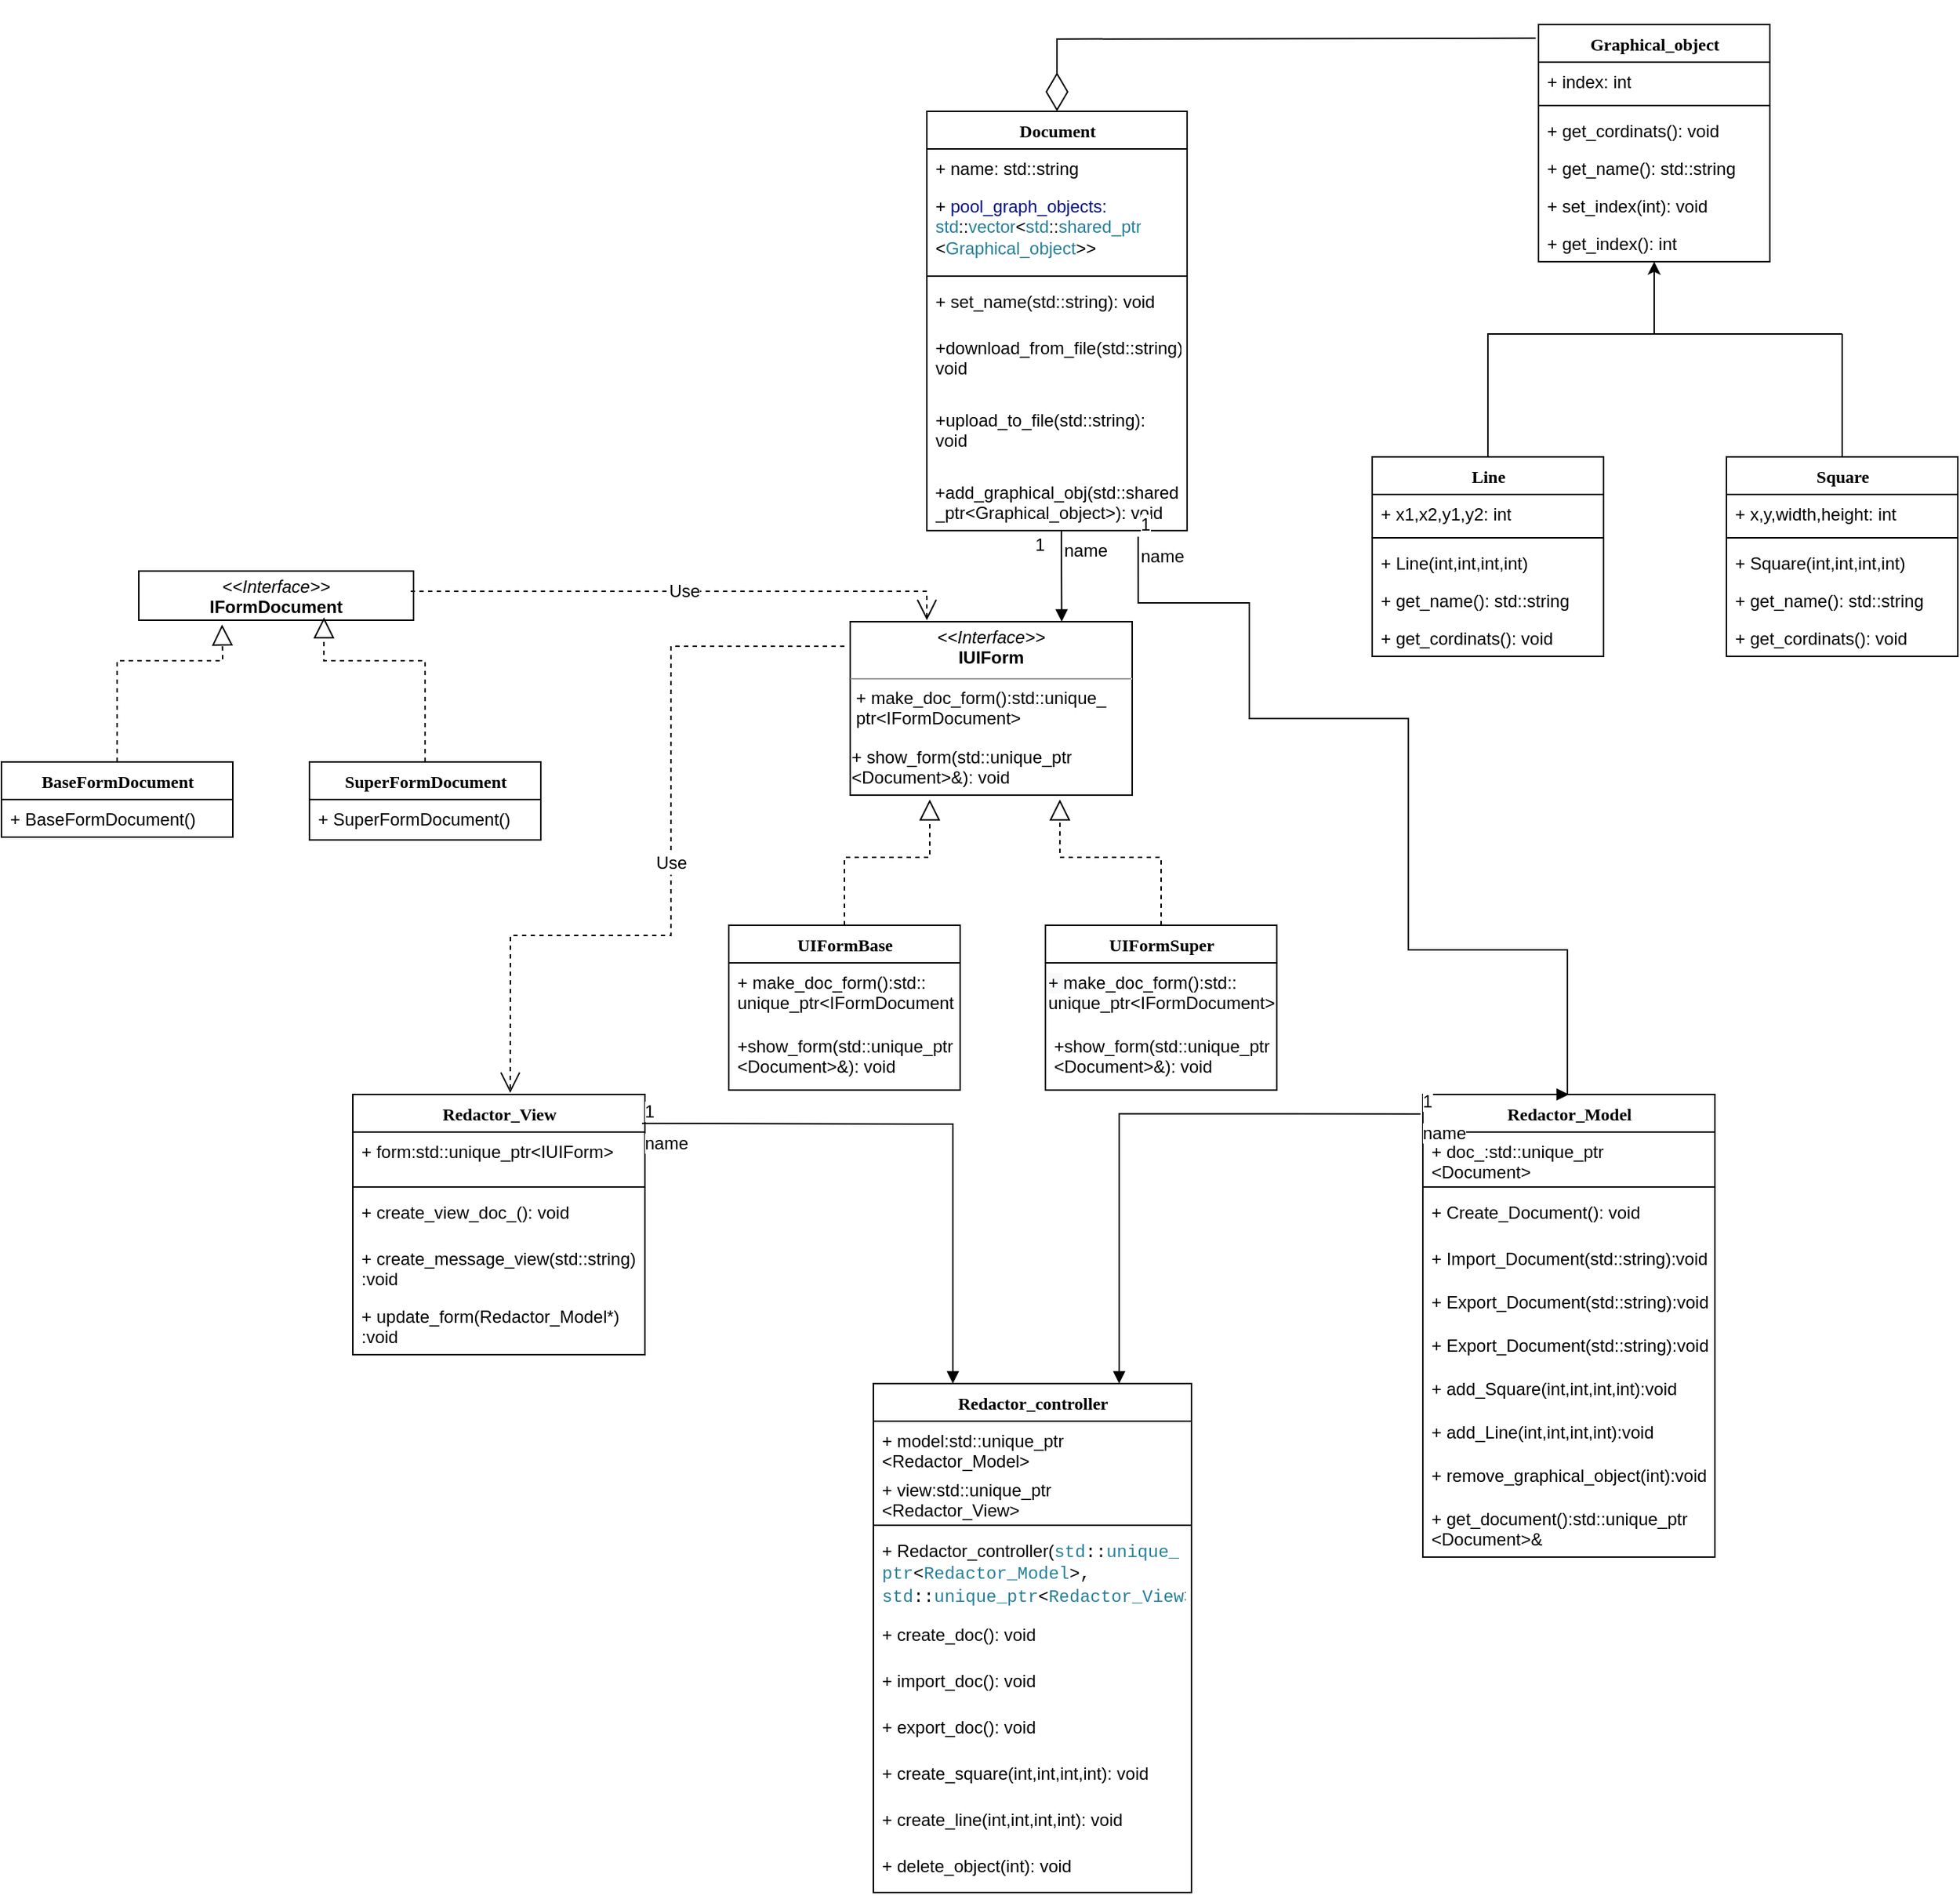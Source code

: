 <mxfile version="20.2.5" type="github">
  <diagram name="Page-1" id="6133507b-19e7-1e82-6fc7-422aa6c4b21f">
    <mxGraphModel dx="2932" dy="579" grid="1" gridSize="10" guides="1" tooltips="1" connect="1" arrows="1" fold="1" page="1" pageScale="1" pageWidth="1654" pageHeight="1169" background="none" math="0" shadow="0">
      <root>
        <mxCell id="0" />
        <mxCell id="1" parent="0" />
        <mxCell id="235556782a83e6d0-1" value="Redactor_Model" style="swimlane;html=1;fontStyle=1;align=center;verticalAlign=top;childLayout=stackLayout;horizontal=1;startSize=26;horizontalStack=0;resizeParent=1;resizeLast=0;collapsible=1;marginBottom=0;swimlaneFillColor=#ffffff;rounded=0;shadow=0;comic=0;labelBackgroundColor=none;strokeWidth=1;fillColor=none;fontFamily=Verdana;fontSize=12" parent="1" vertex="1">
          <mxGeometry x="700" y="800" width="202" height="320" as="geometry" />
        </mxCell>
        <mxCell id="235556782a83e6d0-2" value="+ doc_:std::unique_ptr&lt;br&gt;&amp;lt;Document&amp;gt;" style="text;html=1;strokeColor=none;fillColor=none;align=left;verticalAlign=top;spacingLeft=4;spacingRight=4;whiteSpace=wrap;overflow=hidden;rotatable=0;points=[[0,0.5],[1,0.5]];portConstraint=eastwest;" parent="235556782a83e6d0-1" vertex="1">
          <mxGeometry y="26" width="202" height="34" as="geometry" />
        </mxCell>
        <mxCell id="235556782a83e6d0-6" value="" style="line;html=1;strokeWidth=1;fillColor=none;align=left;verticalAlign=middle;spacingTop=-1;spacingLeft=3;spacingRight=3;rotatable=0;labelPosition=right;points=[];portConstraint=eastwest;" parent="235556782a83e6d0-1" vertex="1">
          <mxGeometry y="60" width="202" height="8" as="geometry" />
        </mxCell>
        <mxCell id="235556782a83e6d0-7" value="+ Create_Document(): void" style="text;html=1;strokeColor=none;fillColor=none;align=left;verticalAlign=top;spacingLeft=4;spacingRight=4;whiteSpace=wrap;overflow=hidden;rotatable=0;points=[[0,0.5],[1,0.5]];portConstraint=eastwest;" parent="235556782a83e6d0-1" vertex="1">
          <mxGeometry y="68" width="202" height="32" as="geometry" />
        </mxCell>
        <mxCell id="rOAqdSw1ULTU7pMdFA6g-19" value="+ Import_Document(std::string):void" style="text;html=1;strokeColor=none;fillColor=none;align=left;verticalAlign=top;spacingLeft=4;spacingRight=4;whiteSpace=wrap;overflow=hidden;rotatable=0;points=[[0,0.5],[1,0.5]];portConstraint=eastwest;" vertex="1" parent="235556782a83e6d0-1">
          <mxGeometry y="100" width="202" height="30" as="geometry" />
        </mxCell>
        <mxCell id="rOAqdSw1ULTU7pMdFA6g-20" value="+ Export_Document(std::string):void" style="text;html=1;strokeColor=none;fillColor=none;align=left;verticalAlign=top;spacingLeft=4;spacingRight=4;whiteSpace=wrap;overflow=hidden;rotatable=0;points=[[0,0.5],[1,0.5]];portConstraint=eastwest;" vertex="1" parent="235556782a83e6d0-1">
          <mxGeometry y="130" width="202" height="30" as="geometry" />
        </mxCell>
        <mxCell id="rOAqdSw1ULTU7pMdFA6g-21" value="+ Export_Document(std::string):void" style="text;html=1;strokeColor=none;fillColor=none;align=left;verticalAlign=top;spacingLeft=4;spacingRight=4;whiteSpace=wrap;overflow=hidden;rotatable=0;points=[[0,0.5],[1,0.5]];portConstraint=eastwest;" vertex="1" parent="235556782a83e6d0-1">
          <mxGeometry y="160" width="202" height="30" as="geometry" />
        </mxCell>
        <mxCell id="rOAqdSw1ULTU7pMdFA6g-22" value="+ add_Square(int,int,int,int):void" style="text;html=1;strokeColor=none;fillColor=none;align=left;verticalAlign=top;spacingLeft=4;spacingRight=4;whiteSpace=wrap;overflow=hidden;rotatable=0;points=[[0,0.5],[1,0.5]];portConstraint=eastwest;" vertex="1" parent="235556782a83e6d0-1">
          <mxGeometry y="190" width="202" height="30" as="geometry" />
        </mxCell>
        <mxCell id="rOAqdSw1ULTU7pMdFA6g-23" value="+ add_Line(int,int,int,int):void" style="text;html=1;strokeColor=none;fillColor=none;align=left;verticalAlign=top;spacingLeft=4;spacingRight=4;whiteSpace=wrap;overflow=hidden;rotatable=0;points=[[0,0.5],[1,0.5]];portConstraint=eastwest;" vertex="1" parent="235556782a83e6d0-1">
          <mxGeometry y="220" width="202" height="30" as="geometry" />
        </mxCell>
        <mxCell id="rOAqdSw1ULTU7pMdFA6g-24" value="+ remove_graphical_object(int):void" style="text;html=1;strokeColor=none;fillColor=none;align=left;verticalAlign=top;spacingLeft=4;spacingRight=4;whiteSpace=wrap;overflow=hidden;rotatable=0;points=[[0,0.5],[1,0.5]];portConstraint=eastwest;" vertex="1" parent="235556782a83e6d0-1">
          <mxGeometry y="250" width="202" height="30" as="geometry" />
        </mxCell>
        <mxCell id="rOAqdSw1ULTU7pMdFA6g-25" value="+ get_document():std::unique_ptr&lt;br&gt;&amp;lt;Document&amp;gt;&amp;amp;" style="text;html=1;strokeColor=none;fillColor=none;align=left;verticalAlign=top;spacingLeft=4;spacingRight=4;whiteSpace=wrap;overflow=hidden;rotatable=0;points=[[0,0.5],[1,0.5]];portConstraint=eastwest;" vertex="1" parent="235556782a83e6d0-1">
          <mxGeometry y="280" width="202" height="40" as="geometry" />
        </mxCell>
        <mxCell id="78961159f06e98e8-17" value="Document" style="swimlane;html=1;fontStyle=1;align=center;verticalAlign=top;childLayout=stackLayout;horizontal=1;startSize=26;horizontalStack=0;resizeParent=1;resizeLast=0;collapsible=1;marginBottom=0;swimlaneFillColor=#ffffff;rounded=0;shadow=0;comic=0;labelBackgroundColor=none;strokeWidth=1;fillColor=none;fontFamily=Verdana;fontSize=12" parent="1" vertex="1">
          <mxGeometry x="357" y="120" width="180" height="290" as="geometry" />
        </mxCell>
        <mxCell id="78961159f06e98e8-23" value="+ name: std::string" style="text;html=1;strokeColor=none;fillColor=none;align=left;verticalAlign=top;spacingLeft=4;spacingRight=4;whiteSpace=wrap;overflow=hidden;rotatable=0;points=[[0,0.5],[1,0.5]];portConstraint=eastwest;" parent="78961159f06e98e8-17" vertex="1">
          <mxGeometry y="26" width="180" height="26" as="geometry" />
        </mxCell>
        <mxCell id="78961159f06e98e8-24" value="&lt;font style=&quot;font-size: 12px;&quot;&gt;+&amp;nbsp;&lt;span style=&quot;color: rgb(0, 16, 128);&quot;&gt;pool_graph_objects:&lt;/span&gt;&lt;br&gt;&lt;span style=&quot;color: rgb(38, 127, 153);&quot;&gt;std&lt;/span&gt;&lt;span style=&quot;background-color: rgb(255, 255, 255);&quot;&gt;::&lt;/span&gt;&lt;span style=&quot;color: rgb(38, 127, 153);&quot;&gt;vector&lt;/span&gt;&lt;span style=&quot;background-color: rgb(255, 255, 255);&quot;&gt;&amp;lt;&lt;/span&gt;&lt;span style=&quot;color: rgb(38, 127, 153);&quot;&gt;std&lt;/span&gt;&lt;span style=&quot;background-color: rgb(255, 255, 255);&quot;&gt;::&lt;/span&gt;&lt;span style=&quot;color: rgb(38, 127, 153);&quot;&gt;shared_ptr&lt;br&gt;&lt;/span&gt;&lt;span style=&quot;background-color: rgb(255, 255, 255);&quot;&gt;&amp;lt;&lt;/span&gt;&lt;span style=&quot;color: rgb(38, 127, 153);&quot;&gt;Graphical_object&lt;/span&gt;&lt;span style=&quot;background-color: rgb(255, 255, 255);&quot;&gt;&amp;gt;&amp;gt;&amp;nbsp;&lt;/span&gt;&lt;/font&gt;" style="text;html=1;strokeColor=none;fillColor=none;align=left;verticalAlign=top;spacingLeft=4;spacingRight=4;whiteSpace=wrap;overflow=hidden;rotatable=0;points=[[0,0.5],[1,0.5]];portConstraint=eastwest;" parent="78961159f06e98e8-17" vertex="1">
          <mxGeometry y="52" width="180" height="58" as="geometry" />
        </mxCell>
        <mxCell id="78961159f06e98e8-19" value="" style="line;html=1;strokeWidth=1;fillColor=none;align=left;verticalAlign=middle;spacingTop=-1;spacingLeft=3;spacingRight=3;rotatable=0;labelPosition=right;points=[];portConstraint=eastwest;" parent="78961159f06e98e8-17" vertex="1">
          <mxGeometry y="110" width="180" height="8" as="geometry" />
        </mxCell>
        <mxCell id="78961159f06e98e8-27" value="+ set_name(std::string): void" style="text;html=1;strokeColor=none;fillColor=none;align=left;verticalAlign=top;spacingLeft=4;spacingRight=4;whiteSpace=wrap;overflow=hidden;rotatable=0;points=[[0,0.5],[1,0.5]];portConstraint=eastwest;" parent="78961159f06e98e8-17" vertex="1">
          <mxGeometry y="118" width="180" height="32" as="geometry" />
        </mxCell>
        <mxCell id="rOAqdSw1ULTU7pMdFA6g-1" value="+download_from_file(std::string): void" style="text;html=1;strokeColor=none;fillColor=none;align=left;verticalAlign=top;spacingLeft=4;spacingRight=4;whiteSpace=wrap;overflow=hidden;rotatable=0;points=[[0,0.5],[1,0.5]];portConstraint=eastwest;" vertex="1" parent="78961159f06e98e8-17">
          <mxGeometry y="150" width="180" height="50" as="geometry" />
        </mxCell>
        <mxCell id="rOAqdSw1ULTU7pMdFA6g-2" value="+upload_to_file(std::string): void" style="text;html=1;strokeColor=none;fillColor=none;align=left;verticalAlign=top;spacingLeft=4;spacingRight=4;whiteSpace=wrap;overflow=hidden;rotatable=0;points=[[0,0.5],[1,0.5]];portConstraint=eastwest;" vertex="1" parent="78961159f06e98e8-17">
          <mxGeometry y="200" width="180" height="50" as="geometry" />
        </mxCell>
        <mxCell id="rOAqdSw1ULTU7pMdFA6g-3" value="&lt;div style=&quot;text-align: justify;&quot;&gt;&lt;span style=&quot;background-color: initial;&quot;&gt;+add_graphical_obj(std::shared&lt;/span&gt;&lt;/div&gt;&lt;div style=&quot;text-align: justify;&quot;&gt;&lt;span style=&quot;background-color: initial;&quot;&gt;_ptr&amp;lt;Graphical_object&amp;gt;): void&lt;/span&gt;&lt;/div&gt;" style="text;html=1;strokeColor=none;fillColor=none;align=center;verticalAlign=top;spacingLeft=4;spacingRight=4;whiteSpace=wrap;overflow=hidden;rotatable=0;points=[[0,0.5],[1,0.5]];portConstraint=eastwest;" vertex="1" parent="78961159f06e98e8-17">
          <mxGeometry y="250" width="180" height="40" as="geometry" />
        </mxCell>
        <mxCell id="78961159f06e98e8-43" value="Graphical_object" style="swimlane;html=1;fontStyle=1;align=center;verticalAlign=top;childLayout=stackLayout;horizontal=1;startSize=26;horizontalStack=0;resizeParent=1;resizeLast=0;collapsible=1;marginBottom=0;swimlaneFillColor=#ffffff;rounded=0;shadow=0;comic=0;labelBackgroundColor=none;strokeWidth=1;fillColor=none;fontFamily=Verdana;fontSize=12" parent="1" vertex="1">
          <mxGeometry x="780" y="60.0" width="160" height="164" as="geometry" />
        </mxCell>
        <mxCell id="78961159f06e98e8-44" value="+ index: int" style="text;html=1;strokeColor=none;fillColor=none;align=left;verticalAlign=top;spacingLeft=4;spacingRight=4;whiteSpace=wrap;overflow=hidden;rotatable=0;points=[[0,0.5],[1,0.5]];portConstraint=eastwest;" parent="78961159f06e98e8-43" vertex="1">
          <mxGeometry y="26" width="160" height="26" as="geometry" />
        </mxCell>
        <mxCell id="78961159f06e98e8-51" value="" style="line;html=1;strokeWidth=1;fillColor=none;align=left;verticalAlign=middle;spacingTop=-1;spacingLeft=3;spacingRight=3;rotatable=0;labelPosition=right;points=[];portConstraint=eastwest;" parent="78961159f06e98e8-43" vertex="1">
          <mxGeometry y="52" width="160" height="8" as="geometry" />
        </mxCell>
        <mxCell id="78961159f06e98e8-52" value="+ get_cordinats(): void" style="text;html=1;strokeColor=none;fillColor=none;align=left;verticalAlign=top;spacingLeft=4;spacingRight=4;whiteSpace=wrap;overflow=hidden;rotatable=0;points=[[0,0.5],[1,0.5]];portConstraint=eastwest;" parent="78961159f06e98e8-43" vertex="1">
          <mxGeometry y="60" width="160" height="26" as="geometry" />
        </mxCell>
        <mxCell id="b94bc138ca980ef-2" value="+ get_name(): std::string" style="text;html=1;strokeColor=none;fillColor=none;align=left;verticalAlign=top;spacingLeft=4;spacingRight=4;whiteSpace=wrap;overflow=hidden;rotatable=0;points=[[0,0.5],[1,0.5]];portConstraint=eastwest;" parent="78961159f06e98e8-43" vertex="1">
          <mxGeometry y="86" width="160" height="26" as="geometry" />
        </mxCell>
        <mxCell id="b94bc138ca980ef-3" value="+ set_index(int): void" style="text;html=1;strokeColor=none;fillColor=none;align=left;verticalAlign=top;spacingLeft=4;spacingRight=4;whiteSpace=wrap;overflow=hidden;rotatable=0;points=[[0,0.5],[1,0.5]];portConstraint=eastwest;" parent="78961159f06e98e8-43" vertex="1">
          <mxGeometry y="112" width="160" height="26" as="geometry" />
        </mxCell>
        <mxCell id="rOAqdSw1ULTU7pMdFA6g-4" value="+ get_index(): int" style="text;html=1;strokeColor=none;fillColor=none;align=left;verticalAlign=top;spacingLeft=4;spacingRight=4;whiteSpace=wrap;overflow=hidden;rotatable=0;points=[[0,0.5],[1,0.5]];portConstraint=eastwest;" vertex="1" parent="78961159f06e98e8-43">
          <mxGeometry y="138" width="160" height="26" as="geometry" />
        </mxCell>
        <mxCell id="78961159f06e98e8-69" value="BaseFormDocument" style="swimlane;html=1;fontStyle=1;align=center;verticalAlign=top;childLayout=stackLayout;horizontal=1;startSize=26;horizontalStack=0;resizeParent=1;resizeLast=0;collapsible=1;marginBottom=0;swimlaneFillColor=#ffffff;rounded=0;shadow=0;comic=0;labelBackgroundColor=none;strokeWidth=1;fillColor=none;fontFamily=Verdana;fontSize=12" parent="1" vertex="1">
          <mxGeometry x="-283" y="570" width="160" height="52" as="geometry" />
        </mxCell>
        <mxCell id="78961159f06e98e8-70" value="+ BaseFormDocument()" style="text;html=1;strokeColor=none;fillColor=none;align=left;verticalAlign=top;spacingLeft=4;spacingRight=4;whiteSpace=wrap;overflow=hidden;rotatable=0;points=[[0,0.5],[1,0.5]];portConstraint=eastwest;" parent="78961159f06e98e8-69" vertex="1">
          <mxGeometry y="26" width="160" height="26" as="geometry" />
        </mxCell>
        <mxCell id="78961159f06e98e8-82" value="Line" style="swimlane;html=1;fontStyle=1;align=center;verticalAlign=top;childLayout=stackLayout;horizontal=1;startSize=26;horizontalStack=0;resizeParent=1;resizeLast=0;collapsible=1;marginBottom=0;swimlaneFillColor=#ffffff;rounded=0;shadow=0;comic=0;labelBackgroundColor=none;strokeWidth=1;fillColor=none;fontFamily=Verdana;fontSize=12" parent="1" vertex="1">
          <mxGeometry x="665" y="359" width="160" height="138" as="geometry" />
        </mxCell>
        <mxCell id="78961159f06e98e8-84" value="+ x1,x2,y1,y2: int" style="text;html=1;strokeColor=none;fillColor=none;align=left;verticalAlign=top;spacingLeft=4;spacingRight=4;whiteSpace=wrap;overflow=hidden;rotatable=0;points=[[0,0.5],[1,0.5]];portConstraint=eastwest;" parent="78961159f06e98e8-82" vertex="1">
          <mxGeometry y="26" width="160" height="26" as="geometry" />
        </mxCell>
        <mxCell id="78961159f06e98e8-90" value="" style="line;html=1;strokeWidth=1;fillColor=none;align=left;verticalAlign=middle;spacingTop=-1;spacingLeft=3;spacingRight=3;rotatable=0;labelPosition=right;points=[];portConstraint=eastwest;" parent="78961159f06e98e8-82" vertex="1">
          <mxGeometry y="52" width="160" height="8" as="geometry" />
        </mxCell>
        <mxCell id="78961159f06e98e8-94" value="+ Line(int,int,int,int)" style="text;html=1;strokeColor=none;fillColor=none;align=left;verticalAlign=top;spacingLeft=4;spacingRight=4;whiteSpace=wrap;overflow=hidden;rotatable=0;points=[[0,0.5],[1,0.5]];portConstraint=eastwest;" parent="78961159f06e98e8-82" vertex="1">
          <mxGeometry y="60" width="160" height="26" as="geometry" />
        </mxCell>
        <mxCell id="b94bc138ca980ef-4" value="+ get_name(): std::string" style="text;html=1;strokeColor=none;fillColor=none;align=left;verticalAlign=top;spacingLeft=4;spacingRight=4;whiteSpace=wrap;overflow=hidden;rotatable=0;points=[[0,0.5],[1,0.5]];portConstraint=eastwest;" parent="78961159f06e98e8-82" vertex="1">
          <mxGeometry y="86" width="160" height="26" as="geometry" />
        </mxCell>
        <mxCell id="rOAqdSw1ULTU7pMdFA6g-5" value="+ get_cordinats(): void" style="text;html=1;strokeColor=none;fillColor=none;align=left;verticalAlign=top;spacingLeft=4;spacingRight=4;whiteSpace=wrap;overflow=hidden;rotatable=0;points=[[0,0.5],[1,0.5]];portConstraint=eastwest;" vertex="1" parent="78961159f06e98e8-82">
          <mxGeometry y="112" width="160" height="26" as="geometry" />
        </mxCell>
        <mxCell id="78961159f06e98e8-95" value="Square" style="swimlane;html=1;fontStyle=1;align=center;verticalAlign=top;childLayout=stackLayout;horizontal=1;startSize=26;horizontalStack=0;resizeParent=1;resizeLast=0;collapsible=1;marginBottom=0;swimlaneFillColor=#ffffff;rounded=0;shadow=0;comic=0;labelBackgroundColor=none;strokeWidth=1;fillColor=none;fontFamily=Verdana;fontSize=12" parent="1" vertex="1">
          <mxGeometry x="910" y="359" width="160" height="138" as="geometry" />
        </mxCell>
        <mxCell id="78961159f06e98e8-96" value="+ x,y,width,height: int" style="text;html=1;strokeColor=none;fillColor=none;align=left;verticalAlign=top;spacingLeft=4;spacingRight=4;whiteSpace=wrap;overflow=hidden;rotatable=0;points=[[0,0.5],[1,0.5]];portConstraint=eastwest;" parent="78961159f06e98e8-95" vertex="1">
          <mxGeometry y="26" width="160" height="26" as="geometry" />
        </mxCell>
        <mxCell id="78961159f06e98e8-103" value="" style="line;html=1;strokeWidth=1;fillColor=none;align=left;verticalAlign=middle;spacingTop=-1;spacingLeft=3;spacingRight=3;rotatable=0;labelPosition=right;points=[];portConstraint=eastwest;" parent="78961159f06e98e8-95" vertex="1">
          <mxGeometry y="52" width="160" height="8" as="geometry" />
        </mxCell>
        <mxCell id="78961159f06e98e8-104" value="+ Square(int,int,int,int)" style="text;html=1;strokeColor=none;fillColor=none;align=left;verticalAlign=top;spacingLeft=4;spacingRight=4;whiteSpace=wrap;overflow=hidden;rotatable=0;points=[[0,0.5],[1,0.5]];portConstraint=eastwest;" parent="78961159f06e98e8-95" vertex="1">
          <mxGeometry y="60" width="160" height="26" as="geometry" />
        </mxCell>
        <mxCell id="b94bc138ca980ef-5" value="+ get_name(): std::string" style="text;html=1;strokeColor=none;fillColor=none;align=left;verticalAlign=top;spacingLeft=4;spacingRight=4;whiteSpace=wrap;overflow=hidden;rotatable=0;points=[[0,0.5],[1,0.5]];portConstraint=eastwest;" parent="78961159f06e98e8-95" vertex="1">
          <mxGeometry y="86" width="160" height="26" as="geometry" />
        </mxCell>
        <mxCell id="rOAqdSw1ULTU7pMdFA6g-6" value="+ get_cordinats(): void" style="text;html=1;strokeColor=none;fillColor=none;align=left;verticalAlign=top;spacingLeft=4;spacingRight=4;whiteSpace=wrap;overflow=hidden;rotatable=0;points=[[0,0.5],[1,0.5]];portConstraint=eastwest;" vertex="1" parent="78961159f06e98e8-95">
          <mxGeometry y="112" width="160" height="26" as="geometry" />
        </mxCell>
        <mxCell id="78961159f06e98e8-108" value="SuperFormDocument&lt;br&gt;" style="swimlane;html=1;fontStyle=1;align=center;verticalAlign=top;childLayout=stackLayout;horizontal=1;startSize=26;horizontalStack=0;resizeParent=1;resizeLast=0;collapsible=1;marginBottom=0;swimlaneFillColor=#ffffff;rounded=0;shadow=0;comic=0;labelBackgroundColor=none;strokeWidth=1;fillColor=none;fontFamily=Verdana;fontSize=12" parent="1" vertex="1">
          <mxGeometry x="-70" y="570" width="160" height="54" as="geometry" />
        </mxCell>
        <mxCell id="78961159f06e98e8-109" value="+ SuperFormDocument()" style="text;html=1;strokeColor=none;fillColor=none;align=left;verticalAlign=top;spacingLeft=4;spacingRight=4;whiteSpace=wrap;overflow=hidden;rotatable=0;points=[[0,0.5],[1,0.5]];portConstraint=eastwest;" parent="78961159f06e98e8-108" vertex="1">
          <mxGeometry y="26" width="160" height="26" as="geometry" />
        </mxCell>
        <mxCell id="b94bc138ca980ef-1" value="&lt;p style=&quot;margin:0px;margin-top:4px;text-align:center;&quot;&gt;&lt;i&gt;&amp;lt;&amp;lt;Interface&amp;gt;&amp;gt;&lt;/i&gt;&lt;br&gt;&lt;b&gt;IFormDocument&lt;/b&gt;&lt;/p&gt;&lt;hr size=&quot;1&quot;&gt;&lt;p style=&quot;margin:0px;margin-left:4px;&quot;&gt;&lt;br&gt;&lt;/p&gt;" style="verticalAlign=top;align=left;overflow=fill;fontSize=12;fontFamily=Helvetica;html=1;rounded=0;shadow=0;comic=0;labelBackgroundColor=none;strokeWidth=1" parent="1" vertex="1">
          <mxGeometry x="-188" y="438" width="190" height="34" as="geometry" />
        </mxCell>
        <mxCell id="rOAqdSw1ULTU7pMdFA6g-8" value="UIFormBase" style="swimlane;html=1;fontStyle=1;align=center;verticalAlign=top;childLayout=stackLayout;horizontal=1;startSize=26;horizontalStack=0;resizeParent=1;resizeLast=0;collapsible=1;marginBottom=0;swimlaneFillColor=#ffffff;rounded=0;shadow=0;comic=0;labelBackgroundColor=none;strokeWidth=1;fillColor=none;fontFamily=Verdana;fontSize=12" vertex="1" parent="1">
          <mxGeometry x="220" y="683" width="160" height="114" as="geometry" />
        </mxCell>
        <mxCell id="rOAqdSw1ULTU7pMdFA6g-15" value="+&amp;nbsp;&lt;span style=&quot;background-color: initial;&quot;&gt;make_doc_form():std::&lt;br&gt;unique_&lt;/span&gt;&lt;span style=&quot;background-color: initial;&quot;&gt;ptr&lt;/span&gt;&lt;span style=&quot;background-color: initial;&quot;&gt;&amp;lt;IFormDocument&amp;gt;&lt;/span&gt;&lt;span style=&quot;background-color: initial;&quot;&gt;&lt;br&gt;&lt;/span&gt;" style="text;html=1;strokeColor=none;fillColor=none;align=left;verticalAlign=top;spacingLeft=4;spacingRight=4;whiteSpace=wrap;overflow=hidden;rotatable=0;points=[[0,0.5],[1,0.5]];portConstraint=eastwest;" vertex="1" parent="rOAqdSw1ULTU7pMdFA6g-8">
          <mxGeometry y="26" width="160" height="44" as="geometry" />
        </mxCell>
        <mxCell id="rOAqdSw1ULTU7pMdFA6g-16" value="+show_form(std::unique_ptr&lt;br&gt;&amp;lt;Document&amp;gt;&amp;amp;): void&lt;span style=&quot;background-color: initial;&quot;&gt;&lt;br&gt;&lt;/span&gt;" style="text;html=1;strokeColor=none;fillColor=none;align=left;verticalAlign=top;spacingLeft=4;spacingRight=4;whiteSpace=wrap;overflow=hidden;rotatable=0;points=[[0,0.5],[1,0.5]];portConstraint=eastwest;" vertex="1" parent="rOAqdSw1ULTU7pMdFA6g-8">
          <mxGeometry y="70" width="160" height="44" as="geometry" />
        </mxCell>
        <mxCell id="rOAqdSw1ULTU7pMdFA6g-11" value="UIFormSuper" style="swimlane;html=1;fontStyle=1;align=center;verticalAlign=top;childLayout=stackLayout;horizontal=1;startSize=26;horizontalStack=0;resizeParent=1;resizeLast=0;collapsible=1;marginBottom=0;swimlaneFillColor=#ffffff;rounded=0;shadow=0;comic=0;labelBackgroundColor=none;strokeWidth=1;fillColor=none;fontFamily=Verdana;fontSize=12" vertex="1" parent="1">
          <mxGeometry x="439" y="683" width="160" height="114" as="geometry" />
        </mxCell>
        <mxCell id="rOAqdSw1ULTU7pMdFA6g-17" value="&lt;span style=&quot;color: rgb(0, 0, 0); font-family: Helvetica; font-size: 12px; font-style: normal; font-variant-ligatures: normal; font-variant-caps: normal; font-weight: 400; letter-spacing: normal; orphans: 2; text-align: left; text-indent: 0px; text-transform: none; widows: 2; word-spacing: 0px; -webkit-text-stroke-width: 0px; background-color: rgb(248, 249, 250); text-decoration-thickness: initial; text-decoration-style: initial; text-decoration-color: initial; float: none; display: inline !important;&quot;&gt;+&amp;nbsp;&lt;/span&gt;&lt;span style=&quot;color: rgb(0, 0, 0); font-family: Helvetica; font-size: 12px; font-style: normal; font-variant-ligatures: normal; font-variant-caps: normal; font-weight: 400; letter-spacing: normal; orphans: 2; text-align: left; text-indent: 0px; text-transform: none; widows: 2; word-spacing: 0px; -webkit-text-stroke-width: 0px; background-color: initial; text-decoration-thickness: initial; text-decoration-style: initial; text-decoration-color: initial;&quot;&gt;make_doc_form():std::&lt;br&gt;unique_&lt;/span&gt;&lt;span style=&quot;color: rgb(0, 0, 0); font-family: Helvetica; font-size: 12px; font-style: normal; font-variant-ligatures: normal; font-variant-caps: normal; font-weight: 400; letter-spacing: normal; orphans: 2; text-align: left; text-indent: 0px; text-transform: none; widows: 2; word-spacing: 0px; -webkit-text-stroke-width: 0px; background-color: initial; text-decoration-thickness: initial; text-decoration-style: initial; text-decoration-color: initial;&quot;&gt;ptr&lt;/span&gt;&lt;span style=&quot;color: rgb(0, 0, 0); font-family: Helvetica; font-size: 12px; font-style: normal; font-variant-ligatures: normal; font-variant-caps: normal; font-weight: 400; letter-spacing: normal; orphans: 2; text-align: left; text-indent: 0px; text-transform: none; widows: 2; word-spacing: 0px; -webkit-text-stroke-width: 0px; background-color: initial; text-decoration-thickness: initial; text-decoration-style: initial; text-decoration-color: initial;&quot;&gt;&amp;lt;IFormDocument&amp;gt;&lt;/span&gt;" style="text;whiteSpace=wrap;html=1;fontSize=12;fontFamily=Helvetica;" vertex="1" parent="rOAqdSw1ULTU7pMdFA6g-11">
          <mxGeometry y="26" width="160" height="44" as="geometry" />
        </mxCell>
        <mxCell id="rOAqdSw1ULTU7pMdFA6g-18" value="+show_form(std::unique_ptr&lt;br&gt;&amp;lt;Document&amp;gt;&amp;amp;): void&lt;span style=&quot;background-color: initial;&quot;&gt;&lt;br&gt;&lt;/span&gt;" style="text;html=1;strokeColor=none;fillColor=none;align=left;verticalAlign=top;spacingLeft=4;spacingRight=4;whiteSpace=wrap;overflow=hidden;rotatable=0;points=[[0,0.5],[1,0.5]];portConstraint=eastwest;" vertex="1" parent="rOAqdSw1ULTU7pMdFA6g-11">
          <mxGeometry y="70" width="160" height="44" as="geometry" />
        </mxCell>
        <mxCell id="rOAqdSw1ULTU7pMdFA6g-13" value="&lt;p style=&quot;margin:0px;margin-top:4px;text-align:center;&quot;&gt;&lt;i&gt;&amp;lt;&amp;lt;Interface&amp;gt;&amp;gt;&lt;/i&gt;&lt;br&gt;&lt;b&gt;IUIForm&lt;/b&gt;&lt;/p&gt;&lt;hr size=&quot;1&quot;&gt;&lt;p style=&quot;margin:0px;margin-left:4px;&quot;&gt;+ make_doc_form():std::unique_&lt;/p&gt;&lt;p style=&quot;margin:0px;margin-left:4px;&quot;&gt;ptr&lt;span style=&quot;background-color: initial;&quot;&gt;&amp;lt;IFormDocument&amp;gt;&lt;/span&gt;&lt;/p&gt;" style="verticalAlign=top;align=left;overflow=fill;fontSize=12;fontFamily=Helvetica;html=1;rounded=0;shadow=0;comic=0;labelBackgroundColor=none;strokeWidth=1" vertex="1" parent="1">
          <mxGeometry x="304" y="473" width="195" height="120" as="geometry" />
        </mxCell>
        <mxCell id="rOAqdSw1ULTU7pMdFA6g-14" value="+ show_form(std::unique_ptr&lt;br&gt;&amp;lt;Document&amp;gt;&amp;amp;): void" style="text;html=1;strokeColor=none;fillColor=none;align=left;verticalAlign=top;spacingLeft=4;spacingRight=4;whiteSpace=wrap;overflow=hidden;rotatable=0;points=[[0,0.5],[1,0.5]];portConstraint=eastwest;" vertex="1" parent="1">
          <mxGeometry x="299" y="553" width="200" height="32" as="geometry" />
        </mxCell>
        <mxCell id="rOAqdSw1ULTU7pMdFA6g-26" value="Redactor_View" style="swimlane;html=1;fontStyle=1;align=center;verticalAlign=top;childLayout=stackLayout;horizontal=1;startSize=26;horizontalStack=0;resizeParent=1;resizeLast=0;collapsible=1;marginBottom=0;swimlaneFillColor=#ffffff;rounded=0;shadow=0;comic=0;labelBackgroundColor=none;strokeWidth=1;fillColor=none;fontFamily=Verdana;fontSize=12" vertex="1" parent="1">
          <mxGeometry x="-40" y="800" width="202" height="180" as="geometry" />
        </mxCell>
        <mxCell id="rOAqdSw1ULTU7pMdFA6g-27" value="+ form:std::unique_ptr&amp;lt;IUIForm&amp;gt;" style="text;html=1;strokeColor=none;fillColor=none;align=left;verticalAlign=top;spacingLeft=4;spacingRight=4;whiteSpace=wrap;overflow=hidden;rotatable=0;points=[[0,0.5],[1,0.5]];portConstraint=eastwest;" vertex="1" parent="rOAqdSw1ULTU7pMdFA6g-26">
          <mxGeometry y="26" width="202" height="34" as="geometry" />
        </mxCell>
        <mxCell id="rOAqdSw1ULTU7pMdFA6g-28" value="" style="line;html=1;strokeWidth=1;fillColor=none;align=left;verticalAlign=middle;spacingTop=-1;spacingLeft=3;spacingRight=3;rotatable=0;labelPosition=right;points=[];portConstraint=eastwest;" vertex="1" parent="rOAqdSw1ULTU7pMdFA6g-26">
          <mxGeometry y="60" width="202" height="8" as="geometry" />
        </mxCell>
        <mxCell id="rOAqdSw1ULTU7pMdFA6g-29" value="+ create_view_doc_(): void" style="text;html=1;strokeColor=none;fillColor=none;align=left;verticalAlign=top;spacingLeft=4;spacingRight=4;whiteSpace=wrap;overflow=hidden;rotatable=0;points=[[0,0.5],[1,0.5]];portConstraint=eastwest;" vertex="1" parent="rOAqdSw1ULTU7pMdFA6g-26">
          <mxGeometry y="68" width="202" height="32" as="geometry" />
        </mxCell>
        <mxCell id="rOAqdSw1ULTU7pMdFA6g-30" value="+ create_message_view(std::string)&lt;br&gt;:void" style="text;html=1;strokeColor=none;fillColor=none;align=left;verticalAlign=top;spacingLeft=4;spacingRight=4;whiteSpace=wrap;overflow=hidden;rotatable=0;points=[[0,0.5],[1,0.5]];portConstraint=eastwest;" vertex="1" parent="rOAqdSw1ULTU7pMdFA6g-26">
          <mxGeometry y="100" width="202" height="40" as="geometry" />
        </mxCell>
        <mxCell id="rOAqdSw1ULTU7pMdFA6g-37" value="+ update_form(Redactor_Model*)&lt;br&gt;:void" style="text;html=1;strokeColor=none;fillColor=none;align=left;verticalAlign=top;spacingLeft=4;spacingRight=4;whiteSpace=wrap;overflow=hidden;rotatable=0;points=[[0,0.5],[1,0.5]];portConstraint=eastwest;" vertex="1" parent="rOAqdSw1ULTU7pMdFA6g-26">
          <mxGeometry y="140" width="202" height="40" as="geometry" />
        </mxCell>
        <mxCell id="rOAqdSw1ULTU7pMdFA6g-38" value="Redactor_controller" style="swimlane;html=1;fontStyle=1;align=center;verticalAlign=top;childLayout=stackLayout;horizontal=1;startSize=26;horizontalStack=0;resizeParent=1;resizeLast=0;collapsible=1;marginBottom=0;swimlaneFillColor=#ffffff;rounded=0;shadow=0;comic=0;labelBackgroundColor=none;strokeWidth=1;fillColor=none;fontFamily=Verdana;fontSize=12" vertex="1" parent="1">
          <mxGeometry x="320" y="1000" width="220" height="352" as="geometry" />
        </mxCell>
        <mxCell id="rOAqdSw1ULTU7pMdFA6g-39" value="+ model:std::unique_ptr&lt;br&gt;&amp;lt;Redactor_Model&amp;gt;" style="text;html=1;strokeColor=none;fillColor=none;align=left;verticalAlign=top;spacingLeft=4;spacingRight=4;whiteSpace=wrap;overflow=hidden;rotatable=0;points=[[0,0.5],[1,0.5]];portConstraint=eastwest;" vertex="1" parent="rOAqdSw1ULTU7pMdFA6g-38">
          <mxGeometry y="26" width="220" height="34" as="geometry" />
        </mxCell>
        <mxCell id="rOAqdSw1ULTU7pMdFA6g-49" value="+ view:std::unique_ptr&lt;br&gt;&amp;lt;Redactor_View&amp;gt;" style="text;html=1;strokeColor=none;fillColor=none;align=left;verticalAlign=top;spacingLeft=4;spacingRight=4;whiteSpace=wrap;overflow=hidden;rotatable=0;points=[[0,0.5],[1,0.5]];portConstraint=eastwest;" vertex="1" parent="rOAqdSw1ULTU7pMdFA6g-38">
          <mxGeometry y="60" width="220" height="34" as="geometry" />
        </mxCell>
        <mxCell id="rOAqdSw1ULTU7pMdFA6g-40" value="" style="line;html=1;strokeWidth=1;fillColor=none;align=left;verticalAlign=middle;spacingTop=-1;spacingLeft=3;spacingRight=3;rotatable=0;labelPosition=right;points=[];portConstraint=eastwest;" vertex="1" parent="rOAqdSw1ULTU7pMdFA6g-38">
          <mxGeometry y="94" width="220" height="8" as="geometry" />
        </mxCell>
        <mxCell id="rOAqdSw1ULTU7pMdFA6g-41" value="+ Redactor_controller(&lt;font style=&quot;&quot;&gt;&lt;font style=&quot;font-size: 12px;&quot;&gt;&lt;span style=&quot;font-family: Consolas, &amp;quot;Courier New&amp;quot;, monospace; color: rgb(38, 127, 153);&quot;&gt;std&lt;/span&gt;&lt;span style=&quot;background-color: rgb(255, 255, 255); font-family: Consolas, &amp;quot;Courier New&amp;quot;, monospace;&quot;&gt;::&lt;/span&gt;&lt;span style=&quot;font-family: Consolas, &amp;quot;Courier New&amp;quot;, monospace; color: rgb(38, 127, 153);&quot;&gt;unique_&lt;br&gt;ptr&lt;/span&gt;&lt;span style=&quot;background-color: rgb(255, 255, 255); font-family: Consolas, &amp;quot;Courier New&amp;quot;, monospace;&quot;&gt;&amp;lt;&lt;/span&gt;&lt;span style=&quot;font-family: Consolas, &amp;quot;Courier New&amp;quot;, monospace; color: rgb(38, 127, 153);&quot;&gt;Redactor_Model&lt;/span&gt;&lt;span style=&quot;background-color: rgb(255, 255, 255); font-family: Consolas, &amp;quot;Courier New&amp;quot;, monospace;&quot;&gt;&amp;gt;&lt;/span&gt;&lt;span style=&quot;background-color: rgb(255, 255, 255); font-family: Consolas, &amp;quot;Courier New&amp;quot;, monospace;&quot;&gt;, &lt;/span&gt;&lt;span style=&quot;font-family: Consolas, &amp;quot;Courier New&amp;quot;, monospace; color: rgb(38, 127, 153);&quot;&gt;std&lt;/span&gt;&lt;span style=&quot;background-color: rgb(255, 255, 255); font-family: Consolas, &amp;quot;Courier New&amp;quot;, monospace;&quot;&gt;::&lt;/span&gt;&lt;span style=&quot;font-family: Consolas, &amp;quot;Courier New&amp;quot;, monospace; color: rgb(38, 127, 153);&quot;&gt;unique_ptr&lt;/span&gt;&lt;span style=&quot;background-color: rgb(255, 255, 255); font-family: Consolas, &amp;quot;Courier New&amp;quot;, monospace;&quot;&gt;&amp;lt;&lt;/span&gt;&lt;span style=&quot;font-family: Consolas, &amp;quot;Courier New&amp;quot;, monospace; color: rgb(38, 127, 153);&quot;&gt;Redactor_View&lt;/span&gt;&lt;span style=&quot;background-color: rgb(255, 255, 255); font-family: Consolas, &amp;quot;Courier New&amp;quot;, monospace;&quot;&gt;&amp;gt;&lt;/span&gt;&lt;/font&gt;&lt;span style=&quot;font-size: 12px; background-color: initial;&quot;&gt;)&lt;/span&gt;&lt;/font&gt;" style="text;html=1;strokeColor=none;fillColor=none;align=left;verticalAlign=top;spacingLeft=4;spacingRight=4;whiteSpace=wrap;overflow=hidden;rotatable=0;points=[[0,0.5],[1,0.5]];portConstraint=eastwest;" vertex="1" parent="rOAqdSw1ULTU7pMdFA6g-38">
          <mxGeometry y="102" width="220" height="58" as="geometry" />
        </mxCell>
        <mxCell id="rOAqdSw1ULTU7pMdFA6g-50" value="+ create_doc(): void" style="text;html=1;strokeColor=none;fillColor=none;align=left;verticalAlign=top;spacingLeft=4;spacingRight=4;whiteSpace=wrap;overflow=hidden;rotatable=0;points=[[0,0.5],[1,0.5]];portConstraint=eastwest;" vertex="1" parent="rOAqdSw1ULTU7pMdFA6g-38">
          <mxGeometry y="160" width="220" height="32" as="geometry" />
        </mxCell>
        <mxCell id="rOAqdSw1ULTU7pMdFA6g-51" value="+ import_doc(): void" style="text;html=1;strokeColor=none;fillColor=none;align=left;verticalAlign=top;spacingLeft=4;spacingRight=4;whiteSpace=wrap;overflow=hidden;rotatable=0;points=[[0,0.5],[1,0.5]];portConstraint=eastwest;" vertex="1" parent="rOAqdSw1ULTU7pMdFA6g-38">
          <mxGeometry y="192" width="220" height="32" as="geometry" />
        </mxCell>
        <mxCell id="rOAqdSw1ULTU7pMdFA6g-52" value="+ export_doc(): void" style="text;html=1;strokeColor=none;fillColor=none;align=left;verticalAlign=top;spacingLeft=4;spacingRight=4;whiteSpace=wrap;overflow=hidden;rotatable=0;points=[[0,0.5],[1,0.5]];portConstraint=eastwest;" vertex="1" parent="rOAqdSw1ULTU7pMdFA6g-38">
          <mxGeometry y="224" width="220" height="32" as="geometry" />
        </mxCell>
        <mxCell id="rOAqdSw1ULTU7pMdFA6g-53" value="+ create_square(int,int,int,int): void" style="text;html=1;strokeColor=none;fillColor=none;align=left;verticalAlign=top;spacingLeft=4;spacingRight=4;whiteSpace=wrap;overflow=hidden;rotatable=0;points=[[0,0.5],[1,0.5]];portConstraint=eastwest;" vertex="1" parent="rOAqdSw1ULTU7pMdFA6g-38">
          <mxGeometry y="256" width="220" height="32" as="geometry" />
        </mxCell>
        <mxCell id="rOAqdSw1ULTU7pMdFA6g-54" value="+ create_line(int,int,int,int): void" style="text;html=1;strokeColor=none;fillColor=none;align=left;verticalAlign=top;spacingLeft=4;spacingRight=4;whiteSpace=wrap;overflow=hidden;rotatable=0;points=[[0,0.5],[1,0.5]];portConstraint=eastwest;" vertex="1" parent="rOAqdSw1ULTU7pMdFA6g-38">
          <mxGeometry y="288" width="220" height="32" as="geometry" />
        </mxCell>
        <mxCell id="rOAqdSw1ULTU7pMdFA6g-55" value="+ delete_object(int): void" style="text;html=1;strokeColor=none;fillColor=none;align=left;verticalAlign=top;spacingLeft=4;spacingRight=4;whiteSpace=wrap;overflow=hidden;rotatable=0;points=[[0,0.5],[1,0.5]];portConstraint=eastwest;" vertex="1" parent="rOAqdSw1ULTU7pMdFA6g-38">
          <mxGeometry y="320" width="220" height="32" as="geometry" />
        </mxCell>
        <mxCell id="rOAqdSw1ULTU7pMdFA6g-56" value="" style="endArrow=classic;html=1;rounded=0;fontFamily=Helvetica;fontSize=12;exitX=0.5;exitY=0;exitDx=0;exitDy=0;" edge="1" parent="1" source="78961159f06e98e8-82">
          <mxGeometry width="50" height="50" relative="1" as="geometry">
            <mxPoint x="750" y="314" as="sourcePoint" />
            <mxPoint x="860" y="224" as="targetPoint" />
            <Array as="points">
              <mxPoint x="745" y="274" />
              <mxPoint x="860" y="274" />
              <mxPoint x="860" y="254" />
            </Array>
          </mxGeometry>
        </mxCell>
        <mxCell id="rOAqdSw1ULTU7pMdFA6g-57" value="" style="endArrow=none;html=1;rounded=0;fontFamily=Helvetica;fontSize=12;exitX=0.5;exitY=0;exitDx=0;exitDy=0;" edge="1" parent="1" source="78961159f06e98e8-95">
          <mxGeometry width="50" height="50" relative="1" as="geometry">
            <mxPoint x="970" y="344" as="sourcePoint" />
            <mxPoint x="990" y="274" as="targetPoint" />
            <Array as="points" />
          </mxGeometry>
        </mxCell>
        <mxCell id="rOAqdSw1ULTU7pMdFA6g-59" value="" style="endArrow=none;html=1;rounded=0;fontFamily=Helvetica;fontSize=12;" edge="1" parent="1">
          <mxGeometry width="50" height="50" relative="1" as="geometry">
            <mxPoint x="830" y="274" as="sourcePoint" />
            <mxPoint x="990" y="274" as="targetPoint" />
          </mxGeometry>
        </mxCell>
        <mxCell id="rOAqdSw1ULTU7pMdFA6g-63" value="" style="endArrow=diamondThin;endFill=0;endSize=24;html=1;rounded=0;fontFamily=Helvetica;fontSize=12;entryX=0.5;entryY=0;entryDx=0;entryDy=0;exitX=-0.012;exitY=0.057;exitDx=0;exitDy=0;exitPerimeter=0;" edge="1" parent="1" source="78961159f06e98e8-43" target="78961159f06e98e8-17">
          <mxGeometry width="160" relative="1" as="geometry">
            <mxPoint x="700" y="70" as="sourcePoint" />
            <mxPoint x="470" y="70" as="targetPoint" />
            <Array as="points">
              <mxPoint x="447" y="70" />
            </Array>
          </mxGeometry>
        </mxCell>
        <mxCell id="rOAqdSw1ULTU7pMdFA6g-64" value="" style="endArrow=block;dashed=1;endFill=0;endSize=12;html=1;rounded=0;fontFamily=Helvetica;fontSize=12;exitX=0.5;exitY=0;exitDx=0;exitDy=0;" edge="1" parent="1" source="rOAqdSw1ULTU7pMdFA6g-11">
          <mxGeometry width="160" relative="1" as="geometry">
            <mxPoint x="499" y="626" as="sourcePoint" />
            <mxPoint x="449" y="596" as="targetPoint" />
            <Array as="points">
              <mxPoint x="519" y="636" />
              <mxPoint x="449" y="636" />
              <mxPoint x="449" y="616" />
            </Array>
          </mxGeometry>
        </mxCell>
        <mxCell id="rOAqdSw1ULTU7pMdFA6g-65" value="" style="endArrow=block;dashed=1;endFill=0;endSize=12;html=1;rounded=0;fontFamily=Helvetica;fontSize=12;exitX=0.5;exitY=0;exitDx=0;exitDy=0;" edge="1" parent="1" source="rOAqdSw1ULTU7pMdFA6g-8">
          <mxGeometry width="160" relative="1" as="geometry">
            <mxPoint x="269" y="636" as="sourcePoint" />
            <mxPoint x="359" y="596" as="targetPoint" />
            <Array as="points">
              <mxPoint x="300" y="636" />
              <mxPoint x="359" y="636" />
              <mxPoint x="359" y="616" />
            </Array>
          </mxGeometry>
        </mxCell>
        <mxCell id="rOAqdSw1ULTU7pMdFA6g-66" value="" style="endArrow=block;dashed=1;endFill=0;endSize=12;html=1;rounded=0;fontFamily=Helvetica;fontSize=12;entryX=0.303;entryY=1.088;entryDx=0;entryDy=0;entryPerimeter=0;exitX=0.5;exitY=0;exitDx=0;exitDy=0;" edge="1" parent="1" source="78961159f06e98e8-69" target="b94bc138ca980ef-1">
          <mxGeometry width="160" relative="1" as="geometry">
            <mxPoint x="-290" y="520" as="sourcePoint" />
            <mxPoint x="-130" y="520" as="targetPoint" />
            <Array as="points">
              <mxPoint x="-203" y="500" />
              <mxPoint x="-130" y="500" />
            </Array>
          </mxGeometry>
        </mxCell>
        <mxCell id="rOAqdSw1ULTU7pMdFA6g-67" value="" style="endArrow=block;dashed=1;endFill=0;endSize=12;html=1;rounded=0;fontFamily=Helvetica;fontSize=12;exitX=0.5;exitY=0;exitDx=0;exitDy=0;entryX=0.674;entryY=0.941;entryDx=0;entryDy=0;entryPerimeter=0;" edge="1" parent="1" source="78961159f06e98e8-108" target="b94bc138ca980ef-1">
          <mxGeometry width="160" relative="1" as="geometry">
            <mxPoint x="2" y="520" as="sourcePoint" />
            <mxPoint x="-60" y="480" as="targetPoint" />
            <Array as="points">
              <mxPoint x="10" y="500" />
              <mxPoint x="-60" y="500" />
            </Array>
          </mxGeometry>
        </mxCell>
        <mxCell id="rOAqdSw1ULTU7pMdFA6g-69" value="Use" style="endArrow=open;endSize=12;dashed=1;html=1;rounded=0;fontFamily=Helvetica;fontSize=12;" edge="1" parent="1">
          <mxGeometry width="160" relative="1" as="geometry">
            <mxPoint y="452" as="sourcePoint" />
            <mxPoint x="357" y="472" as="targetPoint" />
            <Array as="points">
              <mxPoint x="357" y="452" />
            </Array>
          </mxGeometry>
        </mxCell>
        <mxCell id="rOAqdSw1ULTU7pMdFA6g-70" value="name" style="endArrow=block;endFill=1;html=1;edgeStyle=orthogonalEdgeStyle;align=left;verticalAlign=top;rounded=0;fontFamily=Helvetica;fontSize=12;exitX=0.517;exitY=1;exitDx=0;exitDy=0;exitPerimeter=0;entryX=0.75;entryY=0;entryDx=0;entryDy=0;" edge="1" parent="1" source="rOAqdSw1ULTU7pMdFA6g-3" target="rOAqdSw1ULTU7pMdFA6g-13">
          <mxGeometry x="-1" relative="1" as="geometry">
            <mxPoint x="439" y="438" as="sourcePoint" />
            <mxPoint x="599" y="438" as="targetPoint" />
          </mxGeometry>
        </mxCell>
        <mxCell id="rOAqdSw1ULTU7pMdFA6g-71" value="1" style="edgeLabel;resizable=0;html=1;align=left;verticalAlign=bottom;fontFamily=Helvetica;fontSize=12;" connectable="0" vertex="1" parent="rOAqdSw1ULTU7pMdFA6g-70">
          <mxGeometry x="-1" relative="1" as="geometry">
            <mxPoint x="-20" y="18" as="offset" />
          </mxGeometry>
        </mxCell>
        <mxCell id="rOAqdSw1ULTU7pMdFA6g-72" value="Use" style="endArrow=open;endSize=12;dashed=1;html=1;rounded=0;fontFamily=Helvetica;fontSize=12;entryX=0.539;entryY=-0.006;entryDx=0;entryDy=0;entryPerimeter=0;" edge="1" parent="1" target="rOAqdSw1ULTU7pMdFA6g-26">
          <mxGeometry width="160" relative="1" as="geometry">
            <mxPoint x="300" y="490" as="sourcePoint" />
            <mxPoint x="190" y="750" as="targetPoint" />
            <Array as="points">
              <mxPoint x="180" y="490" />
              <mxPoint x="180" y="690" />
              <mxPoint x="69" y="690" />
            </Array>
          </mxGeometry>
        </mxCell>
        <mxCell id="rOAqdSw1ULTU7pMdFA6g-73" value="name" style="endArrow=block;endFill=1;html=1;edgeStyle=orthogonalEdgeStyle;align=left;verticalAlign=top;rounded=0;fontFamily=Helvetica;fontSize=12;exitX=0.812;exitY=1.105;exitDx=0;exitDy=0;exitPerimeter=0;entryX=0.5;entryY=0;entryDx=0;entryDy=0;" edge="1" parent="1" source="rOAqdSw1ULTU7pMdFA6g-3" target="235556782a83e6d0-1">
          <mxGeometry x="-1" relative="1" as="geometry">
            <mxPoint x="510" y="510" as="sourcePoint" />
            <mxPoint x="800" y="760" as="targetPoint" />
            <Array as="points">
              <mxPoint x="503" y="460" />
              <mxPoint x="580" y="460" />
              <mxPoint x="580" y="540" />
              <mxPoint x="690" y="540" />
              <mxPoint x="690" y="700" />
              <mxPoint x="800" y="700" />
            </Array>
          </mxGeometry>
        </mxCell>
        <mxCell id="rOAqdSw1ULTU7pMdFA6g-74" value="1" style="edgeLabel;resizable=0;html=1;align=left;verticalAlign=bottom;fontFamily=Helvetica;fontSize=12;" connectable="0" vertex="1" parent="rOAqdSw1ULTU7pMdFA6g-73">
          <mxGeometry x="-1" relative="1" as="geometry" />
        </mxCell>
        <mxCell id="rOAqdSw1ULTU7pMdFA6g-76" value="name" style="endArrow=block;endFill=1;html=1;edgeStyle=orthogonalEdgeStyle;align=left;verticalAlign=top;rounded=0;fontFamily=Helvetica;fontSize=12;entryX=0.25;entryY=0;entryDx=0;entryDy=0;" edge="1" parent="1" target="rOAqdSw1ULTU7pMdFA6g-38">
          <mxGeometry x="-1" relative="1" as="geometry">
            <mxPoint x="160" y="820" as="sourcePoint" />
            <mxPoint x="320" y="820" as="targetPoint" />
          </mxGeometry>
        </mxCell>
        <mxCell id="rOAqdSw1ULTU7pMdFA6g-77" value="1" style="edgeLabel;resizable=0;html=1;align=left;verticalAlign=bottom;fontFamily=Helvetica;fontSize=12;" connectable="0" vertex="1" parent="rOAqdSw1ULTU7pMdFA6g-76">
          <mxGeometry x="-1" relative="1" as="geometry" />
        </mxCell>
        <mxCell id="rOAqdSw1ULTU7pMdFA6g-78" value="name" style="endArrow=block;endFill=1;html=1;edgeStyle=orthogonalEdgeStyle;align=left;verticalAlign=top;rounded=0;fontFamily=Helvetica;fontSize=12;exitX=-0.008;exitY=0.042;exitDx=0;exitDy=0;exitPerimeter=0;" edge="1" parent="1" source="235556782a83e6d0-1">
          <mxGeometry x="-1" relative="1" as="geometry">
            <mxPoint x="500" y="820" as="sourcePoint" />
            <mxPoint x="490" y="1000" as="targetPoint" />
            <Array as="points">
              <mxPoint x="490" y="813" />
              <mxPoint x="490" y="1000" />
            </Array>
          </mxGeometry>
        </mxCell>
        <mxCell id="rOAqdSw1ULTU7pMdFA6g-79" value="1" style="edgeLabel;resizable=0;html=1;align=left;verticalAlign=bottom;fontFamily=Helvetica;fontSize=12;" connectable="0" vertex="1" parent="rOAqdSw1ULTU7pMdFA6g-78">
          <mxGeometry x="-1" relative="1" as="geometry" />
        </mxCell>
      </root>
    </mxGraphModel>
  </diagram>
</mxfile>
